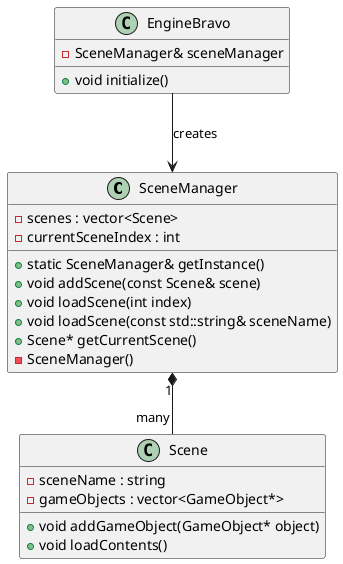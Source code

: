 @startuml



class SceneManager {

    +static SceneManager& getInstance()
    +void addScene(const Scene& scene)
    +void loadScene(int index)
    +void loadScene(const std::string& sceneName)
    +Scene* getCurrentScene()
    - SceneManager()
    - scenes : vector<Scene>
    - currentSceneIndex : int
}

class Scene {

    +void addGameObject(GameObject* object)
    +void loadContents()
    - sceneName : string
    - gameObjects : vector<GameObject*>
}

class EngineBravo {
    +void initialize()
    - SceneManager& sceneManager
}

SceneManager "1" *-- "many" Scene
EngineBravo --> SceneManager : creates
@enduml
